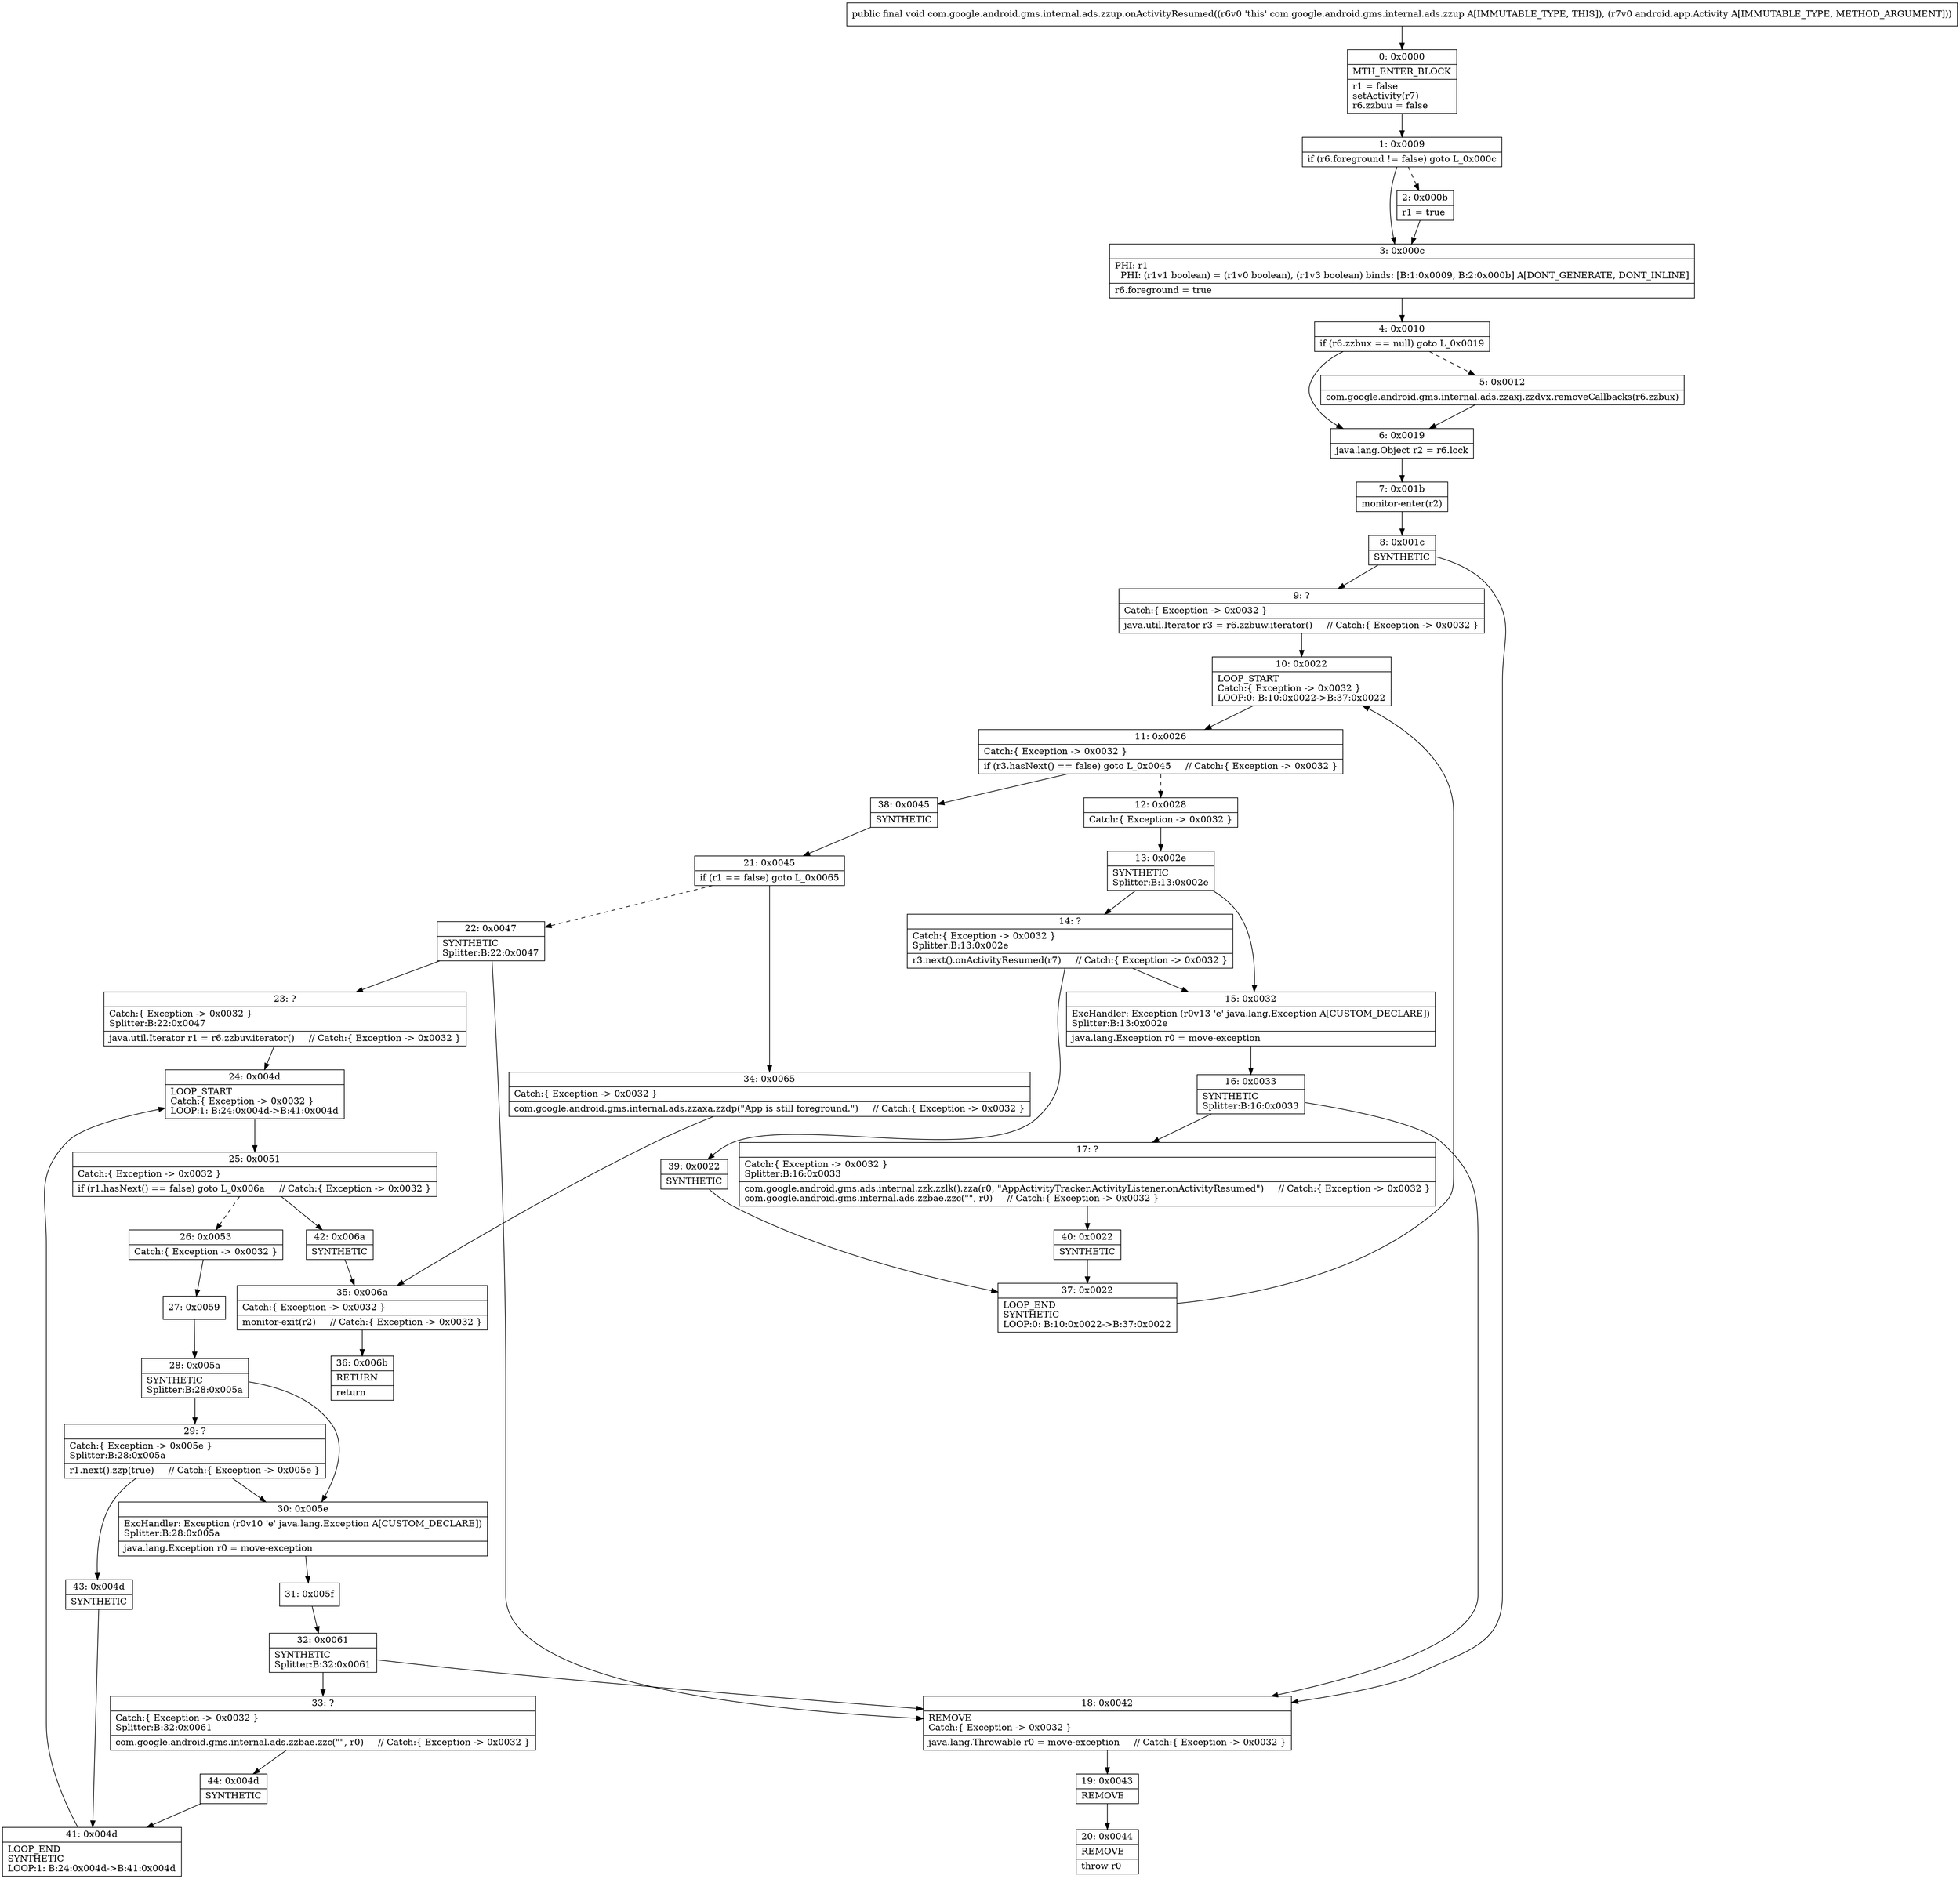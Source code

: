 digraph "CFG forcom.google.android.gms.internal.ads.zzup.onActivityResumed(Landroid\/app\/Activity;)V" {
Node_0 [shape=record,label="{0\:\ 0x0000|MTH_ENTER_BLOCK\l|r1 = false\lsetActivity(r7)\lr6.zzbuu = false\l}"];
Node_1 [shape=record,label="{1\:\ 0x0009|if (r6.foreground != false) goto L_0x000c\l}"];
Node_2 [shape=record,label="{2\:\ 0x000b|r1 = true\l}"];
Node_3 [shape=record,label="{3\:\ 0x000c|PHI: r1 \l  PHI: (r1v1 boolean) = (r1v0 boolean), (r1v3 boolean) binds: [B:1:0x0009, B:2:0x000b] A[DONT_GENERATE, DONT_INLINE]\l|r6.foreground = true\l}"];
Node_4 [shape=record,label="{4\:\ 0x0010|if (r6.zzbux == null) goto L_0x0019\l}"];
Node_5 [shape=record,label="{5\:\ 0x0012|com.google.android.gms.internal.ads.zzaxj.zzdvx.removeCallbacks(r6.zzbux)\l}"];
Node_6 [shape=record,label="{6\:\ 0x0019|java.lang.Object r2 = r6.lock\l}"];
Node_7 [shape=record,label="{7\:\ 0x001b|monitor\-enter(r2)\l}"];
Node_8 [shape=record,label="{8\:\ 0x001c|SYNTHETIC\l}"];
Node_9 [shape=record,label="{9\:\ ?|Catch:\{ Exception \-\> 0x0032 \}\l|java.util.Iterator r3 = r6.zzbuw.iterator()     \/\/ Catch:\{ Exception \-\> 0x0032 \}\l}"];
Node_10 [shape=record,label="{10\:\ 0x0022|LOOP_START\lCatch:\{ Exception \-\> 0x0032 \}\lLOOP:0: B:10:0x0022\-\>B:37:0x0022\l}"];
Node_11 [shape=record,label="{11\:\ 0x0026|Catch:\{ Exception \-\> 0x0032 \}\l|if (r3.hasNext() == false) goto L_0x0045     \/\/ Catch:\{ Exception \-\> 0x0032 \}\l}"];
Node_12 [shape=record,label="{12\:\ 0x0028|Catch:\{ Exception \-\> 0x0032 \}\l}"];
Node_13 [shape=record,label="{13\:\ 0x002e|SYNTHETIC\lSplitter:B:13:0x002e\l}"];
Node_14 [shape=record,label="{14\:\ ?|Catch:\{ Exception \-\> 0x0032 \}\lSplitter:B:13:0x002e\l|r3.next().onActivityResumed(r7)     \/\/ Catch:\{ Exception \-\> 0x0032 \}\l}"];
Node_15 [shape=record,label="{15\:\ 0x0032|ExcHandler: Exception (r0v13 'e' java.lang.Exception A[CUSTOM_DECLARE])\lSplitter:B:13:0x002e\l|java.lang.Exception r0 = move\-exception\l}"];
Node_16 [shape=record,label="{16\:\ 0x0033|SYNTHETIC\lSplitter:B:16:0x0033\l}"];
Node_17 [shape=record,label="{17\:\ ?|Catch:\{ Exception \-\> 0x0032 \}\lSplitter:B:16:0x0033\l|com.google.android.gms.ads.internal.zzk.zzlk().zza(r0, \"AppActivityTracker.ActivityListener.onActivityResumed\")     \/\/ Catch:\{ Exception \-\> 0x0032 \}\lcom.google.android.gms.internal.ads.zzbae.zzc(\"\", r0)     \/\/ Catch:\{ Exception \-\> 0x0032 \}\l}"];
Node_18 [shape=record,label="{18\:\ 0x0042|REMOVE\lCatch:\{ Exception \-\> 0x0032 \}\l|java.lang.Throwable r0 = move\-exception     \/\/ Catch:\{ Exception \-\> 0x0032 \}\l}"];
Node_19 [shape=record,label="{19\:\ 0x0043|REMOVE\l}"];
Node_20 [shape=record,label="{20\:\ 0x0044|REMOVE\l|throw r0\l}"];
Node_21 [shape=record,label="{21\:\ 0x0045|if (r1 == false) goto L_0x0065\l}"];
Node_22 [shape=record,label="{22\:\ 0x0047|SYNTHETIC\lSplitter:B:22:0x0047\l}"];
Node_23 [shape=record,label="{23\:\ ?|Catch:\{ Exception \-\> 0x0032 \}\lSplitter:B:22:0x0047\l|java.util.Iterator r1 = r6.zzbuv.iterator()     \/\/ Catch:\{ Exception \-\> 0x0032 \}\l}"];
Node_24 [shape=record,label="{24\:\ 0x004d|LOOP_START\lCatch:\{ Exception \-\> 0x0032 \}\lLOOP:1: B:24:0x004d\-\>B:41:0x004d\l}"];
Node_25 [shape=record,label="{25\:\ 0x0051|Catch:\{ Exception \-\> 0x0032 \}\l|if (r1.hasNext() == false) goto L_0x006a     \/\/ Catch:\{ Exception \-\> 0x0032 \}\l}"];
Node_26 [shape=record,label="{26\:\ 0x0053|Catch:\{ Exception \-\> 0x0032 \}\l}"];
Node_27 [shape=record,label="{27\:\ 0x0059}"];
Node_28 [shape=record,label="{28\:\ 0x005a|SYNTHETIC\lSplitter:B:28:0x005a\l}"];
Node_29 [shape=record,label="{29\:\ ?|Catch:\{ Exception \-\> 0x005e \}\lSplitter:B:28:0x005a\l|r1.next().zzp(true)     \/\/ Catch:\{ Exception \-\> 0x005e \}\l}"];
Node_30 [shape=record,label="{30\:\ 0x005e|ExcHandler: Exception (r0v10 'e' java.lang.Exception A[CUSTOM_DECLARE])\lSplitter:B:28:0x005a\l|java.lang.Exception r0 = move\-exception\l}"];
Node_31 [shape=record,label="{31\:\ 0x005f}"];
Node_32 [shape=record,label="{32\:\ 0x0061|SYNTHETIC\lSplitter:B:32:0x0061\l}"];
Node_33 [shape=record,label="{33\:\ ?|Catch:\{ Exception \-\> 0x0032 \}\lSplitter:B:32:0x0061\l|com.google.android.gms.internal.ads.zzbae.zzc(\"\", r0)     \/\/ Catch:\{ Exception \-\> 0x0032 \}\l}"];
Node_34 [shape=record,label="{34\:\ 0x0065|Catch:\{ Exception \-\> 0x0032 \}\l|com.google.android.gms.internal.ads.zzaxa.zzdp(\"App is still foreground.\")     \/\/ Catch:\{ Exception \-\> 0x0032 \}\l}"];
Node_35 [shape=record,label="{35\:\ 0x006a|Catch:\{ Exception \-\> 0x0032 \}\l|monitor\-exit(r2)     \/\/ Catch:\{ Exception \-\> 0x0032 \}\l}"];
Node_36 [shape=record,label="{36\:\ 0x006b|RETURN\l|return\l}"];
Node_37 [shape=record,label="{37\:\ 0x0022|LOOP_END\lSYNTHETIC\lLOOP:0: B:10:0x0022\-\>B:37:0x0022\l}"];
Node_38 [shape=record,label="{38\:\ 0x0045|SYNTHETIC\l}"];
Node_39 [shape=record,label="{39\:\ 0x0022|SYNTHETIC\l}"];
Node_40 [shape=record,label="{40\:\ 0x0022|SYNTHETIC\l}"];
Node_41 [shape=record,label="{41\:\ 0x004d|LOOP_END\lSYNTHETIC\lLOOP:1: B:24:0x004d\-\>B:41:0x004d\l}"];
Node_42 [shape=record,label="{42\:\ 0x006a|SYNTHETIC\l}"];
Node_43 [shape=record,label="{43\:\ 0x004d|SYNTHETIC\l}"];
Node_44 [shape=record,label="{44\:\ 0x004d|SYNTHETIC\l}"];
MethodNode[shape=record,label="{public final void com.google.android.gms.internal.ads.zzup.onActivityResumed((r6v0 'this' com.google.android.gms.internal.ads.zzup A[IMMUTABLE_TYPE, THIS]), (r7v0 android.app.Activity A[IMMUTABLE_TYPE, METHOD_ARGUMENT])) }"];
MethodNode -> Node_0;
Node_0 -> Node_1;
Node_1 -> Node_2[style=dashed];
Node_1 -> Node_3;
Node_2 -> Node_3;
Node_3 -> Node_4;
Node_4 -> Node_5[style=dashed];
Node_4 -> Node_6;
Node_5 -> Node_6;
Node_6 -> Node_7;
Node_7 -> Node_8;
Node_8 -> Node_9;
Node_8 -> Node_18;
Node_9 -> Node_10;
Node_10 -> Node_11;
Node_11 -> Node_12[style=dashed];
Node_11 -> Node_38;
Node_12 -> Node_13;
Node_13 -> Node_14;
Node_13 -> Node_15;
Node_14 -> Node_15;
Node_14 -> Node_39;
Node_15 -> Node_16;
Node_16 -> Node_17;
Node_16 -> Node_18;
Node_17 -> Node_40;
Node_18 -> Node_19;
Node_19 -> Node_20;
Node_21 -> Node_22[style=dashed];
Node_21 -> Node_34;
Node_22 -> Node_23;
Node_22 -> Node_18;
Node_23 -> Node_24;
Node_24 -> Node_25;
Node_25 -> Node_26[style=dashed];
Node_25 -> Node_42;
Node_26 -> Node_27;
Node_27 -> Node_28;
Node_28 -> Node_29;
Node_28 -> Node_30;
Node_29 -> Node_30;
Node_29 -> Node_43;
Node_30 -> Node_31;
Node_31 -> Node_32;
Node_32 -> Node_33;
Node_32 -> Node_18;
Node_33 -> Node_44;
Node_34 -> Node_35;
Node_35 -> Node_36;
Node_37 -> Node_10;
Node_38 -> Node_21;
Node_39 -> Node_37;
Node_40 -> Node_37;
Node_41 -> Node_24;
Node_42 -> Node_35;
Node_43 -> Node_41;
Node_44 -> Node_41;
}

